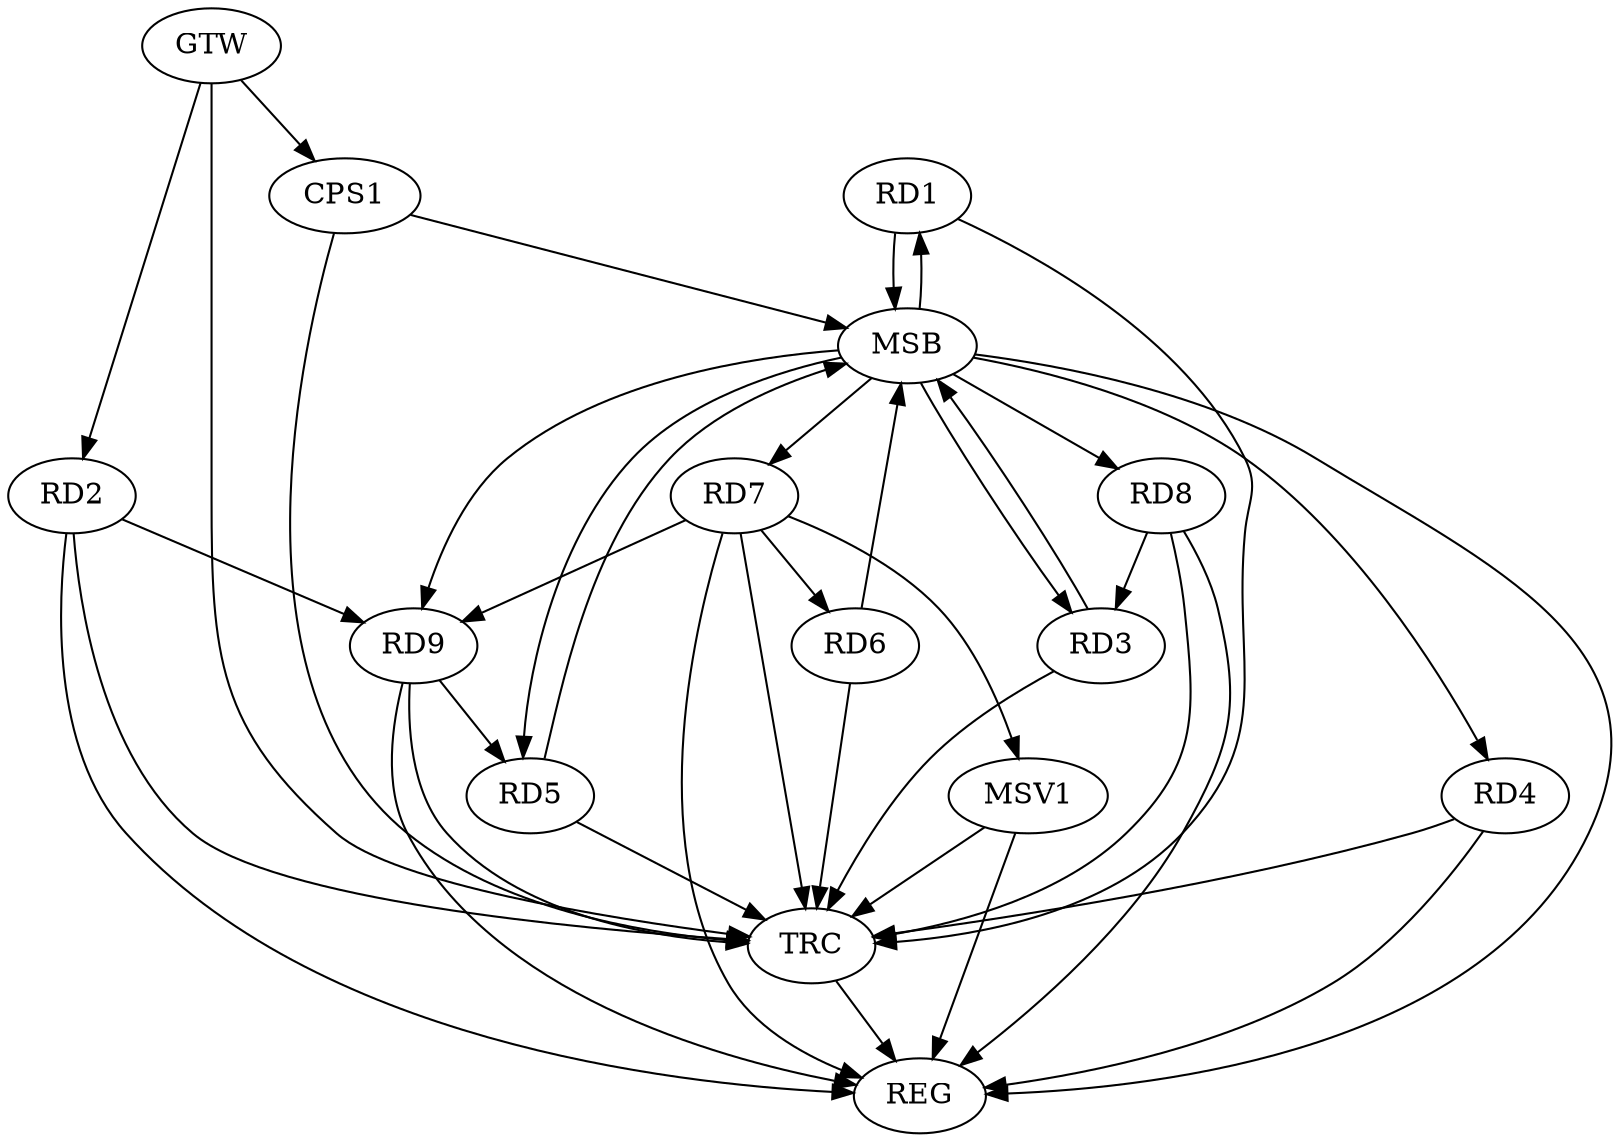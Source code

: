 strict digraph G {
  RD1 [ label="RD1" ];
  RD2 [ label="RD2" ];
  RD3 [ label="RD3" ];
  RD4 [ label="RD4" ];
  RD5 [ label="RD5" ];
  RD6 [ label="RD6" ];
  RD7 [ label="RD7" ];
  RD8 [ label="RD8" ];
  RD9 [ label="RD9" ];
  CPS1 [ label="CPS1" ];
  GTW [ label="GTW" ];
  REG [ label="REG" ];
  MSB [ label="MSB" ];
  TRC [ label="TRC" ];
  MSV1 [ label="MSV1" ];
  RD2 -> RD9;
  RD8 -> RD3;
  RD9 -> RD5;
  RD7 -> RD6;
  RD7 -> RD9;
  GTW -> RD2;
  GTW -> CPS1;
  RD2 -> REG;
  RD4 -> REG;
  RD7 -> REG;
  RD8 -> REG;
  RD9 -> REG;
  RD1 -> MSB;
  MSB -> RD3;
  MSB -> RD4;
  MSB -> RD7;
  MSB -> RD8;
  MSB -> RD9;
  MSB -> REG;
  RD3 -> MSB;
  RD5 -> MSB;
  RD6 -> MSB;
  MSB -> RD1;
  CPS1 -> MSB;
  MSB -> RD5;
  RD1 -> TRC;
  RD2 -> TRC;
  RD3 -> TRC;
  RD4 -> TRC;
  RD5 -> TRC;
  RD6 -> TRC;
  RD7 -> TRC;
  RD8 -> TRC;
  RD9 -> TRC;
  CPS1 -> TRC;
  GTW -> TRC;
  TRC -> REG;
  RD7 -> MSV1;
  MSV1 -> REG;
  MSV1 -> TRC;
}
